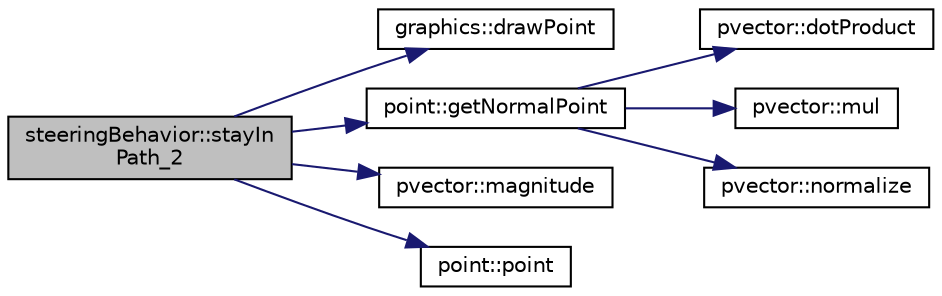 digraph "steeringBehavior::stayInPath_2"
{
 // LATEX_PDF_SIZE
  edge [fontname="Helvetica",fontsize="10",labelfontname="Helvetica",labelfontsize="10"];
  node [fontname="Helvetica",fontsize="10",shape=record];
  rankdir="LR";
  Node1 [label="steeringBehavior::stayIn\lPath_2",height=0.2,width=0.4,color="black", fillcolor="grey75", style="filled", fontcolor="black",tooltip=" "];
  Node1 -> Node2 [color="midnightblue",fontsize="10",style="solid",fontname="Helvetica"];
  Node2 [label="graphics::drawPoint",height=0.2,width=0.4,color="black", fillcolor="white", style="filled",URL="$classgraphics.html#a6fbe2e1ffbcf2d5062644a195dcd52cc",tooltip=" "];
  Node1 -> Node3 [color="midnightblue",fontsize="10",style="solid",fontname="Helvetica"];
  Node3 [label="point::getNormalPoint",height=0.2,width=0.4,color="black", fillcolor="white", style="filled",URL="$classpoint.html#ae38055ada99f712d345d7a8afefc17fa",tooltip=" "];
  Node3 -> Node4 [color="midnightblue",fontsize="10",style="solid",fontname="Helvetica"];
  Node4 [label="pvector::dotProduct",height=0.2,width=0.4,color="black", fillcolor="white", style="filled",URL="$classpvector.html#a9e8d3ab7d2e792ec19e3a8f4d69dce30",tooltip=" "];
  Node3 -> Node5 [color="midnightblue",fontsize="10",style="solid",fontname="Helvetica"];
  Node5 [label="pvector::mul",height=0.2,width=0.4,color="black", fillcolor="white", style="filled",URL="$classpvector.html#a854d32735bc5e00e0af8a6ad713c632d",tooltip=" "];
  Node3 -> Node6 [color="midnightblue",fontsize="10",style="solid",fontname="Helvetica"];
  Node6 [label="pvector::normalize",height=0.2,width=0.4,color="black", fillcolor="white", style="filled",URL="$classpvector.html#aef3a054016c8b0ddab24203c800dadbf",tooltip=" "];
  Node1 -> Node7 [color="midnightblue",fontsize="10",style="solid",fontname="Helvetica"];
  Node7 [label="pvector::magnitude",height=0.2,width=0.4,color="black", fillcolor="white", style="filled",URL="$classpvector.html#a5f37b25b5951e2f73111b19d12f7b1b6",tooltip=" "];
  Node1 -> Node8 [color="midnightblue",fontsize="10",style="solid",fontname="Helvetica"];
  Node8 [label="point::point",height=0.2,width=0.4,color="black", fillcolor="white", style="filled",URL="$classpoint.html#a5fe21d4a4539320bf0f5caf1218d31c8",tooltip=" "];
}
